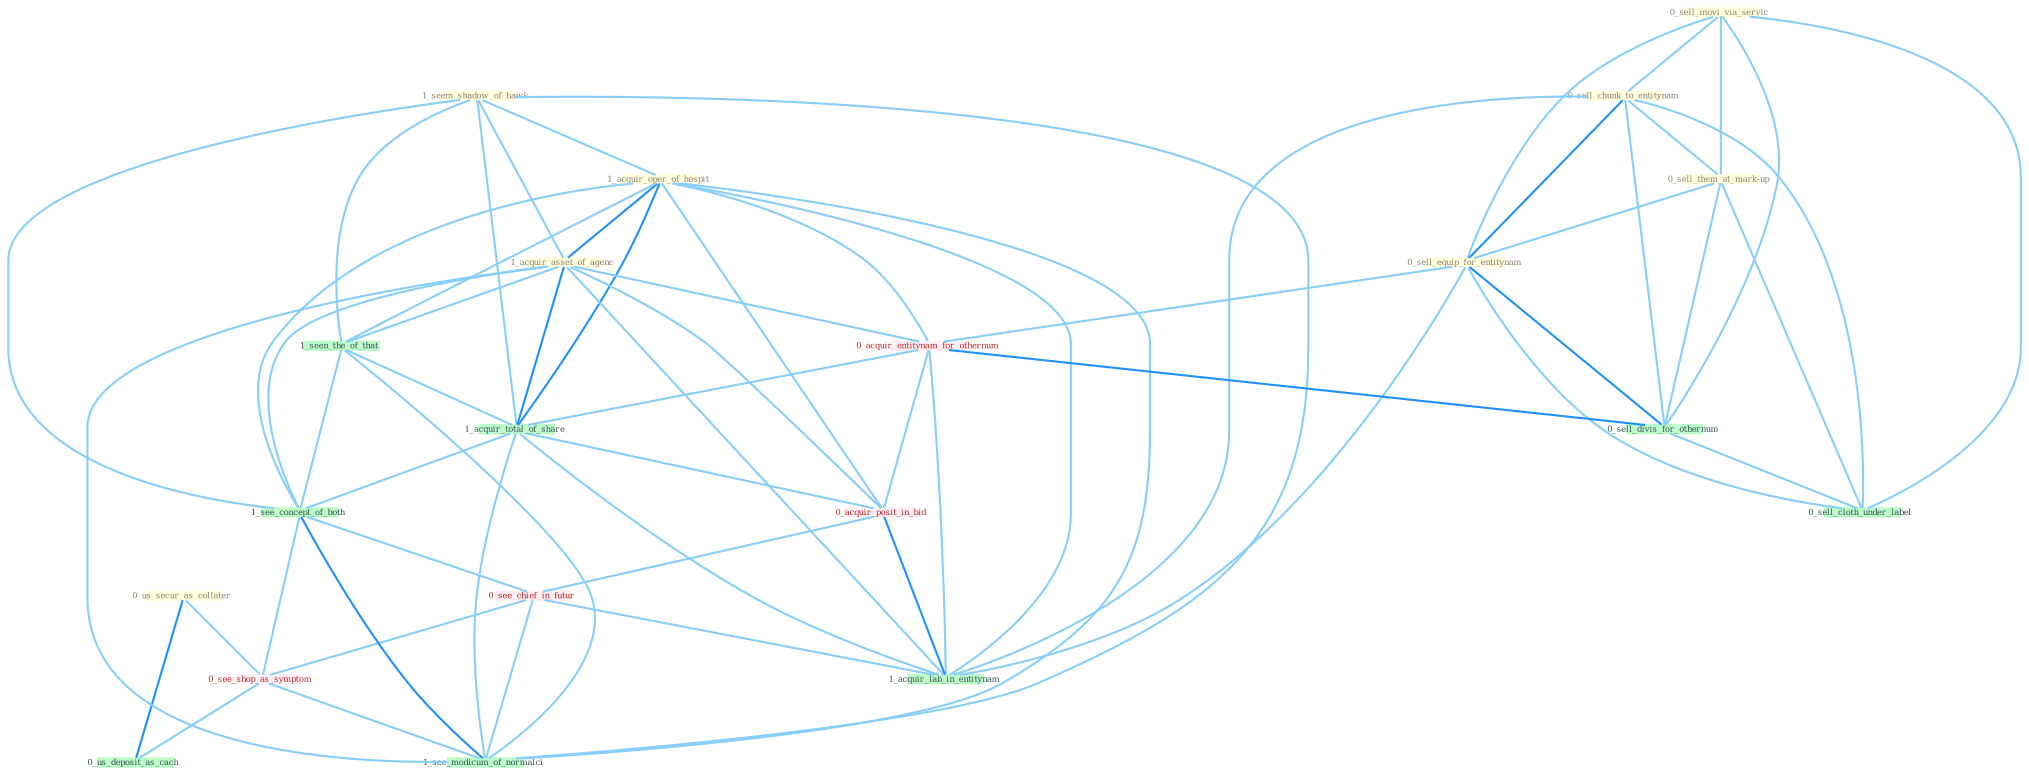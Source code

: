 Graph G{ 
    node
    [shape=polygon,style=filled,width=.5,height=.06,color="#BDFCC9",fixedsize=true,fontsize=4,
    fontcolor="#2f4f4f"];
    {node
    [color="#ffffe0", fontcolor="#8b7d6b"] "0_sell_movi_via_servic " "1_seem_shadow_of_hawk " "0_sell_chunk_to_entitynam " "1_acquir_oper_of_hospit " "0_us_secur_as_collater " "0_sell_them_at_mark-up " "0_sell_equip_for_entitynam " "1_acquir_asset_of_agenc "}
{node [color="#fff0f5", fontcolor="#b22222"] "0_acquir_entitynam_for_othernum " "0_acquir_posit_in_bid " "0_see_chief_in_futur " "0_see_shop_as_symptom "}
edge [color="#B0E2FF"];

	"0_sell_movi_via_servic " -- "0_sell_chunk_to_entitynam " [w="1", color="#87cefa" ];
	"0_sell_movi_via_servic " -- "0_sell_them_at_mark-up " [w="1", color="#87cefa" ];
	"0_sell_movi_via_servic " -- "0_sell_equip_for_entitynam " [w="1", color="#87cefa" ];
	"0_sell_movi_via_servic " -- "0_sell_divis_for_othernum " [w="1", color="#87cefa" ];
	"0_sell_movi_via_servic " -- "0_sell_cloth_under_label " [w="1", color="#87cefa" ];
	"1_seem_shadow_of_hawk " -- "1_acquir_oper_of_hospit " [w="1", color="#87cefa" ];
	"1_seem_shadow_of_hawk " -- "1_acquir_asset_of_agenc " [w="1", color="#87cefa" ];
	"1_seem_shadow_of_hawk " -- "1_seen_the_of_that " [w="1", color="#87cefa" ];
	"1_seem_shadow_of_hawk " -- "1_acquir_total_of_share " [w="1", color="#87cefa" ];
	"1_seem_shadow_of_hawk " -- "1_see_concept_of_both " [w="1", color="#87cefa" ];
	"1_seem_shadow_of_hawk " -- "1_see_modicum_of_normalci " [w="1", color="#87cefa" ];
	"0_sell_chunk_to_entitynam " -- "0_sell_them_at_mark-up " [w="1", color="#87cefa" ];
	"0_sell_chunk_to_entitynam " -- "0_sell_equip_for_entitynam " [w="2", color="#1e90ff" , len=0.8];
	"0_sell_chunk_to_entitynam " -- "0_sell_divis_for_othernum " [w="1", color="#87cefa" ];
	"0_sell_chunk_to_entitynam " -- "0_sell_cloth_under_label " [w="1", color="#87cefa" ];
	"0_sell_chunk_to_entitynam " -- "1_acquir_lab_in_entitynam " [w="1", color="#87cefa" ];
	"1_acquir_oper_of_hospit " -- "1_acquir_asset_of_agenc " [w="2", color="#1e90ff" , len=0.8];
	"1_acquir_oper_of_hospit " -- "0_acquir_entitynam_for_othernum " [w="1", color="#87cefa" ];
	"1_acquir_oper_of_hospit " -- "1_seen_the_of_that " [w="1", color="#87cefa" ];
	"1_acquir_oper_of_hospit " -- "1_acquir_total_of_share " [w="2", color="#1e90ff" , len=0.8];
	"1_acquir_oper_of_hospit " -- "0_acquir_posit_in_bid " [w="1", color="#87cefa" ];
	"1_acquir_oper_of_hospit " -- "1_see_concept_of_both " [w="1", color="#87cefa" ];
	"1_acquir_oper_of_hospit " -- "1_acquir_lab_in_entitynam " [w="1", color="#87cefa" ];
	"1_acquir_oper_of_hospit " -- "1_see_modicum_of_normalci " [w="1", color="#87cefa" ];
	"0_us_secur_as_collater " -- "0_see_shop_as_symptom " [w="1", color="#87cefa" ];
	"0_us_secur_as_collater " -- "0_us_deposit_as_cach " [w="2", color="#1e90ff" , len=0.8];
	"0_sell_them_at_mark-up " -- "0_sell_equip_for_entitynam " [w="1", color="#87cefa" ];
	"0_sell_them_at_mark-up " -- "0_sell_divis_for_othernum " [w="1", color="#87cefa" ];
	"0_sell_them_at_mark-up " -- "0_sell_cloth_under_label " [w="1", color="#87cefa" ];
	"0_sell_equip_for_entitynam " -- "0_acquir_entitynam_for_othernum " [w="1", color="#87cefa" ];
	"0_sell_equip_for_entitynam " -- "0_sell_divis_for_othernum " [w="2", color="#1e90ff" , len=0.8];
	"0_sell_equip_for_entitynam " -- "0_sell_cloth_under_label " [w="1", color="#87cefa" ];
	"0_sell_equip_for_entitynam " -- "1_acquir_lab_in_entitynam " [w="1", color="#87cefa" ];
	"1_acquir_asset_of_agenc " -- "0_acquir_entitynam_for_othernum " [w="1", color="#87cefa" ];
	"1_acquir_asset_of_agenc " -- "1_seen_the_of_that " [w="1", color="#87cefa" ];
	"1_acquir_asset_of_agenc " -- "1_acquir_total_of_share " [w="2", color="#1e90ff" , len=0.8];
	"1_acquir_asset_of_agenc " -- "0_acquir_posit_in_bid " [w="1", color="#87cefa" ];
	"1_acquir_asset_of_agenc " -- "1_see_concept_of_both " [w="1", color="#87cefa" ];
	"1_acquir_asset_of_agenc " -- "1_acquir_lab_in_entitynam " [w="1", color="#87cefa" ];
	"1_acquir_asset_of_agenc " -- "1_see_modicum_of_normalci " [w="1", color="#87cefa" ];
	"0_acquir_entitynam_for_othernum " -- "0_sell_divis_for_othernum " [w="2", color="#1e90ff" , len=0.8];
	"0_acquir_entitynam_for_othernum " -- "1_acquir_total_of_share " [w="1", color="#87cefa" ];
	"0_acquir_entitynam_for_othernum " -- "0_acquir_posit_in_bid " [w="1", color="#87cefa" ];
	"0_acquir_entitynam_for_othernum " -- "1_acquir_lab_in_entitynam " [w="1", color="#87cefa" ];
	"1_seen_the_of_that " -- "1_acquir_total_of_share " [w="1", color="#87cefa" ];
	"1_seen_the_of_that " -- "1_see_concept_of_both " [w="1", color="#87cefa" ];
	"1_seen_the_of_that " -- "1_see_modicum_of_normalci " [w="1", color="#87cefa" ];
	"0_sell_divis_for_othernum " -- "0_sell_cloth_under_label " [w="1", color="#87cefa" ];
	"1_acquir_total_of_share " -- "0_acquir_posit_in_bid " [w="1", color="#87cefa" ];
	"1_acquir_total_of_share " -- "1_see_concept_of_both " [w="1", color="#87cefa" ];
	"1_acquir_total_of_share " -- "1_acquir_lab_in_entitynam " [w="1", color="#87cefa" ];
	"1_acquir_total_of_share " -- "1_see_modicum_of_normalci " [w="1", color="#87cefa" ];
	"0_acquir_posit_in_bid " -- "0_see_chief_in_futur " [w="1", color="#87cefa" ];
	"0_acquir_posit_in_bid " -- "1_acquir_lab_in_entitynam " [w="2", color="#1e90ff" , len=0.8];
	"1_see_concept_of_both " -- "0_see_chief_in_futur " [w="1", color="#87cefa" ];
	"1_see_concept_of_both " -- "0_see_shop_as_symptom " [w="1", color="#87cefa" ];
	"1_see_concept_of_both " -- "1_see_modicum_of_normalci " [w="2", color="#1e90ff" , len=0.8];
	"0_see_chief_in_futur " -- "0_see_shop_as_symptom " [w="1", color="#87cefa" ];
	"0_see_chief_in_futur " -- "1_acquir_lab_in_entitynam " [w="1", color="#87cefa" ];
	"0_see_chief_in_futur " -- "1_see_modicum_of_normalci " [w="1", color="#87cefa" ];
	"0_see_shop_as_symptom " -- "0_us_deposit_as_cach " [w="1", color="#87cefa" ];
	"0_see_shop_as_symptom " -- "1_see_modicum_of_normalci " [w="1", color="#87cefa" ];
}